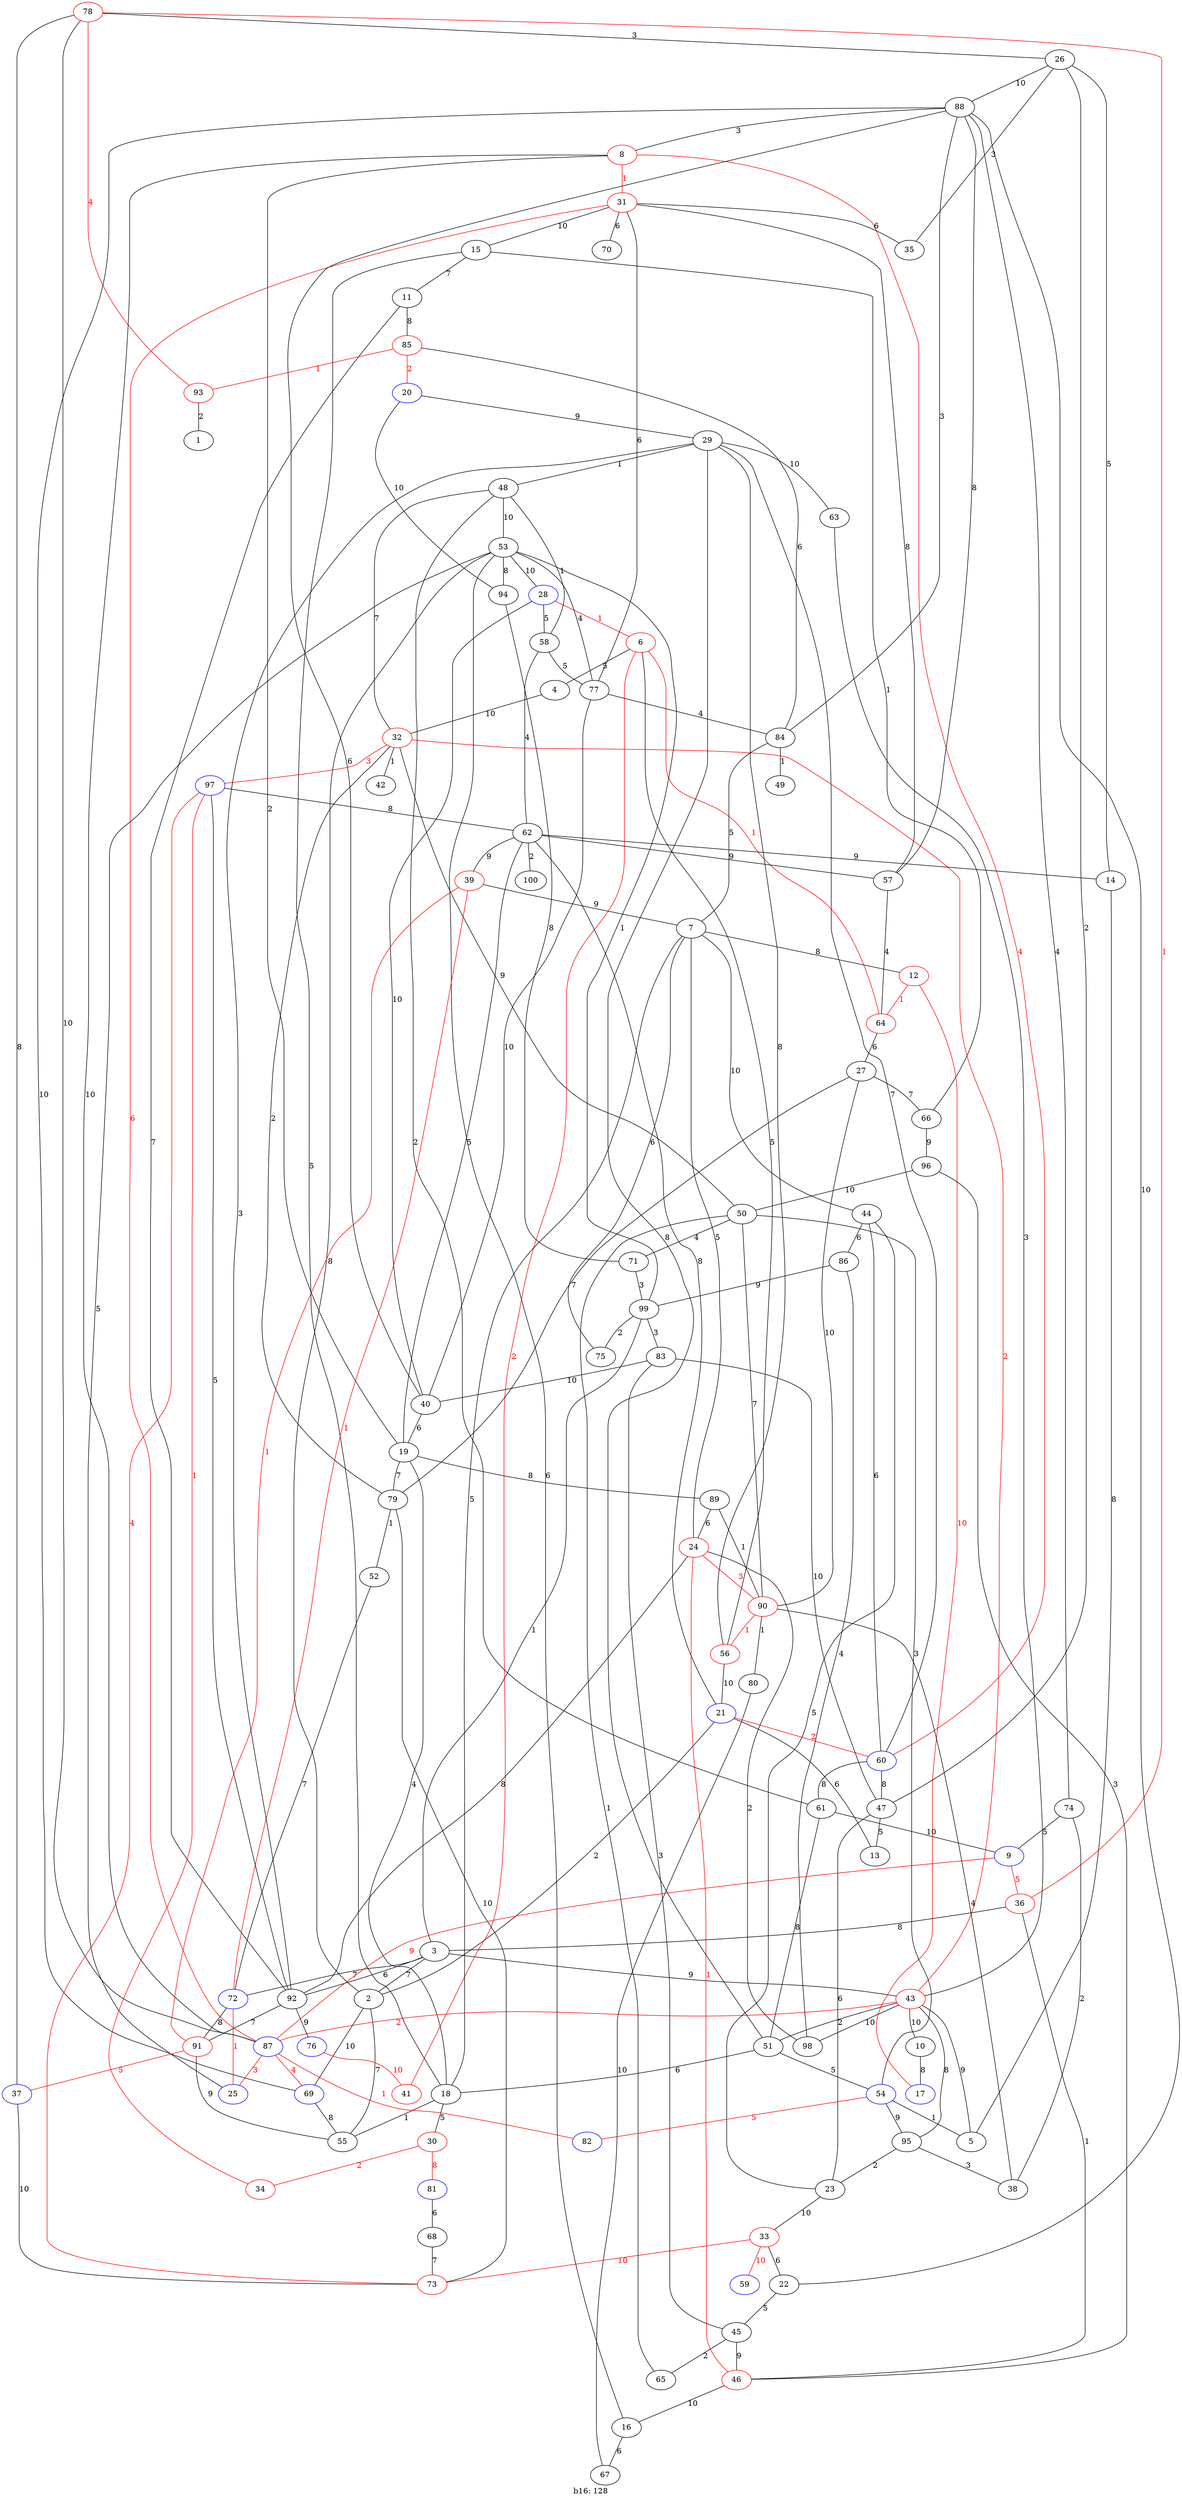 strict graph G {
  label="b16: 128";
  1 [ ];
  2 [ ];
  3 [ ];
  4 [ ];
  5 [ ];
  6 [ color="red" ];
  7 [ ];
  8 [ color="red" ];
  9 [ color="blue" ];
  10 [ ];
  11 [ ];
  12 [ color="red" ];
  13 [ ];
  14 [ ];
  15 [ ];
  16 [ ];
  17 [ color="blue" ];
  18 [ ];
  19 [ ];
  20 [ color="blue" ];
  21 [ color="blue" ];
  22 [ ];
  23 [ ];
  24 [ color="red" ];
  25 [ color="blue" ];
  26 [ ];
  27 [ ];
  28 [ color="blue" ];
  29 [ ];
  30 [ color="red" ];
  31 [ color="red" ];
  32 [ color="red" ];
  33 [ color="red" ];
  34 [ color="red" ];
  35 [ ];
  36 [ color="red" ];
  37 [ color="blue" ];
  38 [ ];
  39 [ color="red" ];
  40 [ ];
  41 [ color="red" ];
  42 [ ];
  43 [ color="red" ];
  44 [ ];
  45 [ ];
  46 [ color="red" ];
  47 [ ];
  48 [ ];
  49 [ ];
  50 [ ];
  51 [ ];
  52 [ ];
  53 [ ];
  54 [ color="blue" ];
  55 [ ];
  56 [ color="red" ];
  57 [ ];
  58 [ ];
  59 [ color="blue" ];
  60 [ color="blue" ];
  61 [ ];
  62 [ ];
  63 [ ];
  64 [ color="red" ];
  65 [ ];
  66 [ ];
  67 [ ];
  68 [ ];
  69 [ color="blue" ];
  70 [ ];
  71 [ ];
  72 [ color="blue" ];
  73 [ color="red" ];
  74 [ ];
  75 [ ];
  76 [ color="blue" ];
  77 [ ];
  78 [ color="red" ];
  79 [ ];
  80 [ ];
  81 [ color="blue" ];
  82 [ color="blue" ];
  83 [ ];
  84 [ ];
  85 [ color="red" ];
  86 [ ];
  87 [ color="blue" ];
  88 [ ];
  89 [ ];
  90 [ color="red" ];
  91 [ color="red" ];
  92 [ ];
  93 [ color="red" ];
  94 [ ];
  95 [ ];
  96 [ ];
  97 [ color="blue" ];
  98 [ ];
  99 [ ];
  100 [ ];
  2 -- 21 [ label="2" ];
  2 -- 53 [ label="8" ];
  2 -- 55 [ label="7" ];
  2 -- 69 [ label="10" ];
  3 -- 2 [ label="7" ];
  3 -- 43 [ label="9" ];
  3 -- 72 [ label="7" ];
  3 -- 92 [ label="6" ];
  3 -- 99 [ label="1" ];
  4 -- 32 [ label="10" ];
  6 -- 4 [ label="5" ];
  6 -- 41 [ color="red" fontcolor="red" label="2" ];
  6 -- 56 [ label="5" ];
  6 -- 64 [ color="red" fontcolor="red" label="1" ];
  7 -- 12 [ label="8" ];
  7 -- 24 [ label="5" ];
  7 -- 44 [ label="10" ];
  7 -- 75 [ label="6" ];
  8 -- 31 [ color="red" fontcolor="red" label="1" ];
  8 -- 60 [ color="red" fontcolor="red" label="4" ];
  9 -- 36 [ color="red" fontcolor="red" label="5" ];
  10 -- 17 [ label="8" ];
  11 -- 85 [ label="8" ];
  11 -- 92 [ label="7" ];
  12 -- 64 [ color="red" fontcolor="red" label="1" ];
  13 -- 21 [ label="6" ];
  14 -- 5 [ label="8" ];
  15 -- 11 [ label="7" ];
  15 -- 66 [ label="1" ];
  16 -- 67 [ label="6" ];
  17 -- 12 [ color="red" fontcolor="red" label="10" ];
  18 -- 7 [ label="5" ];
  18 -- 15 [ label="5" ];
  18 -- 19 [ label="4" ];
  18 -- 30 [ label="5" ];
  18 -- 55 [ label="1" ];
  19 -- 8 [ label="2" ];
  19 -- 62 [ label="5" ];
  19 -- 79 [ label="7" ];
  19 -- 89 [ label="8" ];
  20 -- 29 [ label="9" ];
  21 -- 60 [ color="red" fontcolor="red" label="2" ];
  21 -- 62 [ label="8" ];
  22 -- 45 [ label="5" ];
  23 -- 33 [ label="10" ];
  24 -- 46 [ color="red" fontcolor="red" label="1" ];
  24 -- 90 [ color="red" fontcolor="red" label="3" ];
  24 -- 92 [ label="8" ];
  24 -- 98 [ label="2" ];
  26 -- 14 [ label="5" ];
  26 -- 35 [ label="3" ];
  26 -- 88 [ label="10" ];
  27 -- 66 [ label="7" ];
  28 -- 6 [ color="red" fontcolor="red" label="1" ];
  28 -- 40 [ label="10" ];
  28 -- 58 [ label="5" ];
  29 -- 48 [ label="1" ];
  29 -- 56 [ label="8" ];
  29 -- 60 [ label="7" ];
  29 -- 63 [ label="10" ];
  30 -- 34 [ color="red" fontcolor="red" label="2" ];
  30 -- 81 [ color="red" fontcolor="red" label="8" ];
  31 -- 15 [ label="10" ];
  31 -- 35 [ label="6" ];
  31 -- 70 [ label="6" ];
  31 -- 87 [ color="red" fontcolor="red" label="6" ];
  32 -- 42 [ label="1" ];
  32 -- 48 [ label="7" ];
  32 -- 97 [ color="red" fontcolor="red" label="3" ];
  33 -- 22 [ label="6" ];
  33 -- 59 [ color="red" fontcolor="red" label="10" ];
  33 -- 73 [ color="red" fontcolor="red" label="10" ];
  36 -- 3 [ label="8" ];
  36 -- 46 [ label="1" ];
  36 -- 78 [ color="red" fontcolor="red" label="1" ];
  37 -- 73 [ label="10" ];
  37 -- 78 [ label="8" ];
  39 -- 7 [ label="9" ];
  40 -- 19 [ label="6" ];
  40 -- 88 [ label="6" ];
  43 -- 5 [ label="9" ];
  43 -- 10 [ label="10" ];
  43 -- 32 [ color="red" fontcolor="red" label="2" ];
  43 -- 51 [ label="2" ];
  43 -- 87 [ color="red" fontcolor="red" label="2" ];
  43 -- 95 [ label="8" ];
  43 -- 98 [ label="10" ];
  44 -- 23 [ label="5" ];
  44 -- 60 [ label="6" ];
  44 -- 86 [ label="6" ];
  45 -- 46 [ label="9" ];
  45 -- 65 [ label="2" ];
  45 -- 83 [ label="3" ];
  46 -- 16 [ label="10" ];
  46 -- 96 [ label="3" ];
  47 -- 13 [ label="5" ];
  47 -- 23 [ label="6" ];
  47 -- 26 [ label="2" ];
  47 -- 83 [ label="10" ];
  48 -- 53 [ label="10" ];
  48 -- 58 [ label="1" ];
  50 -- 32 [ label="9" ];
  50 -- 65 [ label="1" ];
  50 -- 71 [ label="4" ];
  51 -- 18 [ label="6" ];
  51 -- 29 [ label="8" ];
  51 -- 54 [ label="5" ];
  52 -- 72 [ label="7" ];
  53 -- 16 [ label="6" ];
  53 -- 25 [ label="5" ];
  53 -- 28 [ label="10" ];
  53 -- 77 [ label="4" ];
  53 -- 94 [ label="8" ];
  54 -- 5 [ label="1" ];
  54 -- 50 [ label="3" ];
  54 -- 82 [ color="red" fontcolor="red" label="5" ];
  54 -- 95 [ label="9" ];
  56 -- 21 [ label="10" ];
  57 -- 31 [ label="8" ];
  57 -- 64 [ label="4" ];
  58 -- 62 [ label="4" ];
  58 -- 77 [ label="5" ];
  60 -- 47 [ label="8" ];
  60 -- 61 [ label="8" ];
  61 -- 9 [ label="10" ];
  61 -- 48 [ label="2" ];
  61 -- 51 [ label="8" ];
  62 -- 14 [ label="9" ];
  62 -- 39 [ label="9" ];
  62 -- 57 [ label="9" ];
  62 -- 100 [ label="2" ];
  63 -- 43 [ label="3" ];
  64 -- 27 [ label="6" ];
  66 -- 96 [ label="9" ];
  68 -- 73 [ label="7" ];
  69 -- 55 [ label="8" ];
  71 -- 99 [ label="3" ];
  72 -- 25 [ color="red" fontcolor="red" label="1" ];
  72 -- 39 [ color="red" fontcolor="red" label="1" ];
  72 -- 91 [ label="8" ];
  74 -- 9 [ label="5" ];
  74 -- 38 [ label="2" ];
  76 -- 41 [ color="red" fontcolor="red" label="10" ];
  77 -- 31 [ label="6" ];
  77 -- 40 [ label="10" ];
  77 -- 84 [ label="4" ];
  78 -- 26 [ label="3" ];
  78 -- 93 [ color="red" fontcolor="red" label="4" ];
  79 -- 27 [ label="7" ];
  79 -- 32 [ label="2" ];
  79 -- 52 [ label="1" ];
  79 -- 73 [ label="10" ];
  80 -- 67 [ label="10" ];
  81 -- 68 [ label="6" ];
  83 -- 40 [ label="10" ];
  84 -- 7 [ label="5" ];
  84 -- 49 [ label="1" ];
  85 -- 20 [ color="red" fontcolor="red" label="2" ];
  85 -- 84 [ label="6" ];
  85 -- 93 [ color="red" fontcolor="red" label="1" ];
  86 -- 98 [ label="4" ];
  86 -- 99 [ label="9" ];
  87 -- 8 [ label="10" ];
  87 -- 9 [ color="red" fontcolor="red" label="9" ];
  87 -- 25 [ color="red" fontcolor="red" label="3" ];
  87 -- 69 [ color="red" fontcolor="red" label="4" ];
  87 -- 78 [ label="10" ];
  87 -- 82 [ color="red" fontcolor="red" label="1" ];
  88 -- 8 [ label="3" ];
  88 -- 22 [ label="10" ];
  88 -- 57 [ label="8" ];
  88 -- 69 [ label="10" ];
  88 -- 74 [ label="4" ];
  88 -- 84 [ label="3" ];
  89 -- 24 [ label="6" ];
  89 -- 90 [ label="1" ];
  90 -- 27 [ label="10" ];
  90 -- 38 [ label="4" ];
  90 -- 50 [ label="7" ];
  90 -- 56 [ color="red" fontcolor="red" label="1" ];
  90 -- 80 [ label="1" ];
  91 -- 37 [ color="red" fontcolor="red" label="5" ];
  91 -- 39 [ color="red" fontcolor="red" label="1" ];
  91 -- 55 [ label="9" ];
  92 -- 29 [ label="3" ];
  92 -- 76 [ label="9" ];
  92 -- 91 [ label="7" ];
  92 -- 97 [ label="5" ];
  93 -- 1 [ label="2" ];
  94 -- 20 [ label="10" ];
  94 -- 71 [ label="8" ];
  95 -- 23 [ label="2" ];
  95 -- 38 [ label="3" ];
  96 -- 50 [ label="10" ];
  97 -- 34 [ color="red" fontcolor="red" label="1" ];
  97 -- 62 [ label="8" ];
  97 -- 73 [ color="red" fontcolor="red" label="4" ];
  99 -- 53 [ label="1" ];
  99 -- 75 [ label="2" ];
  99 -- 83 [ label="3" ];
}

